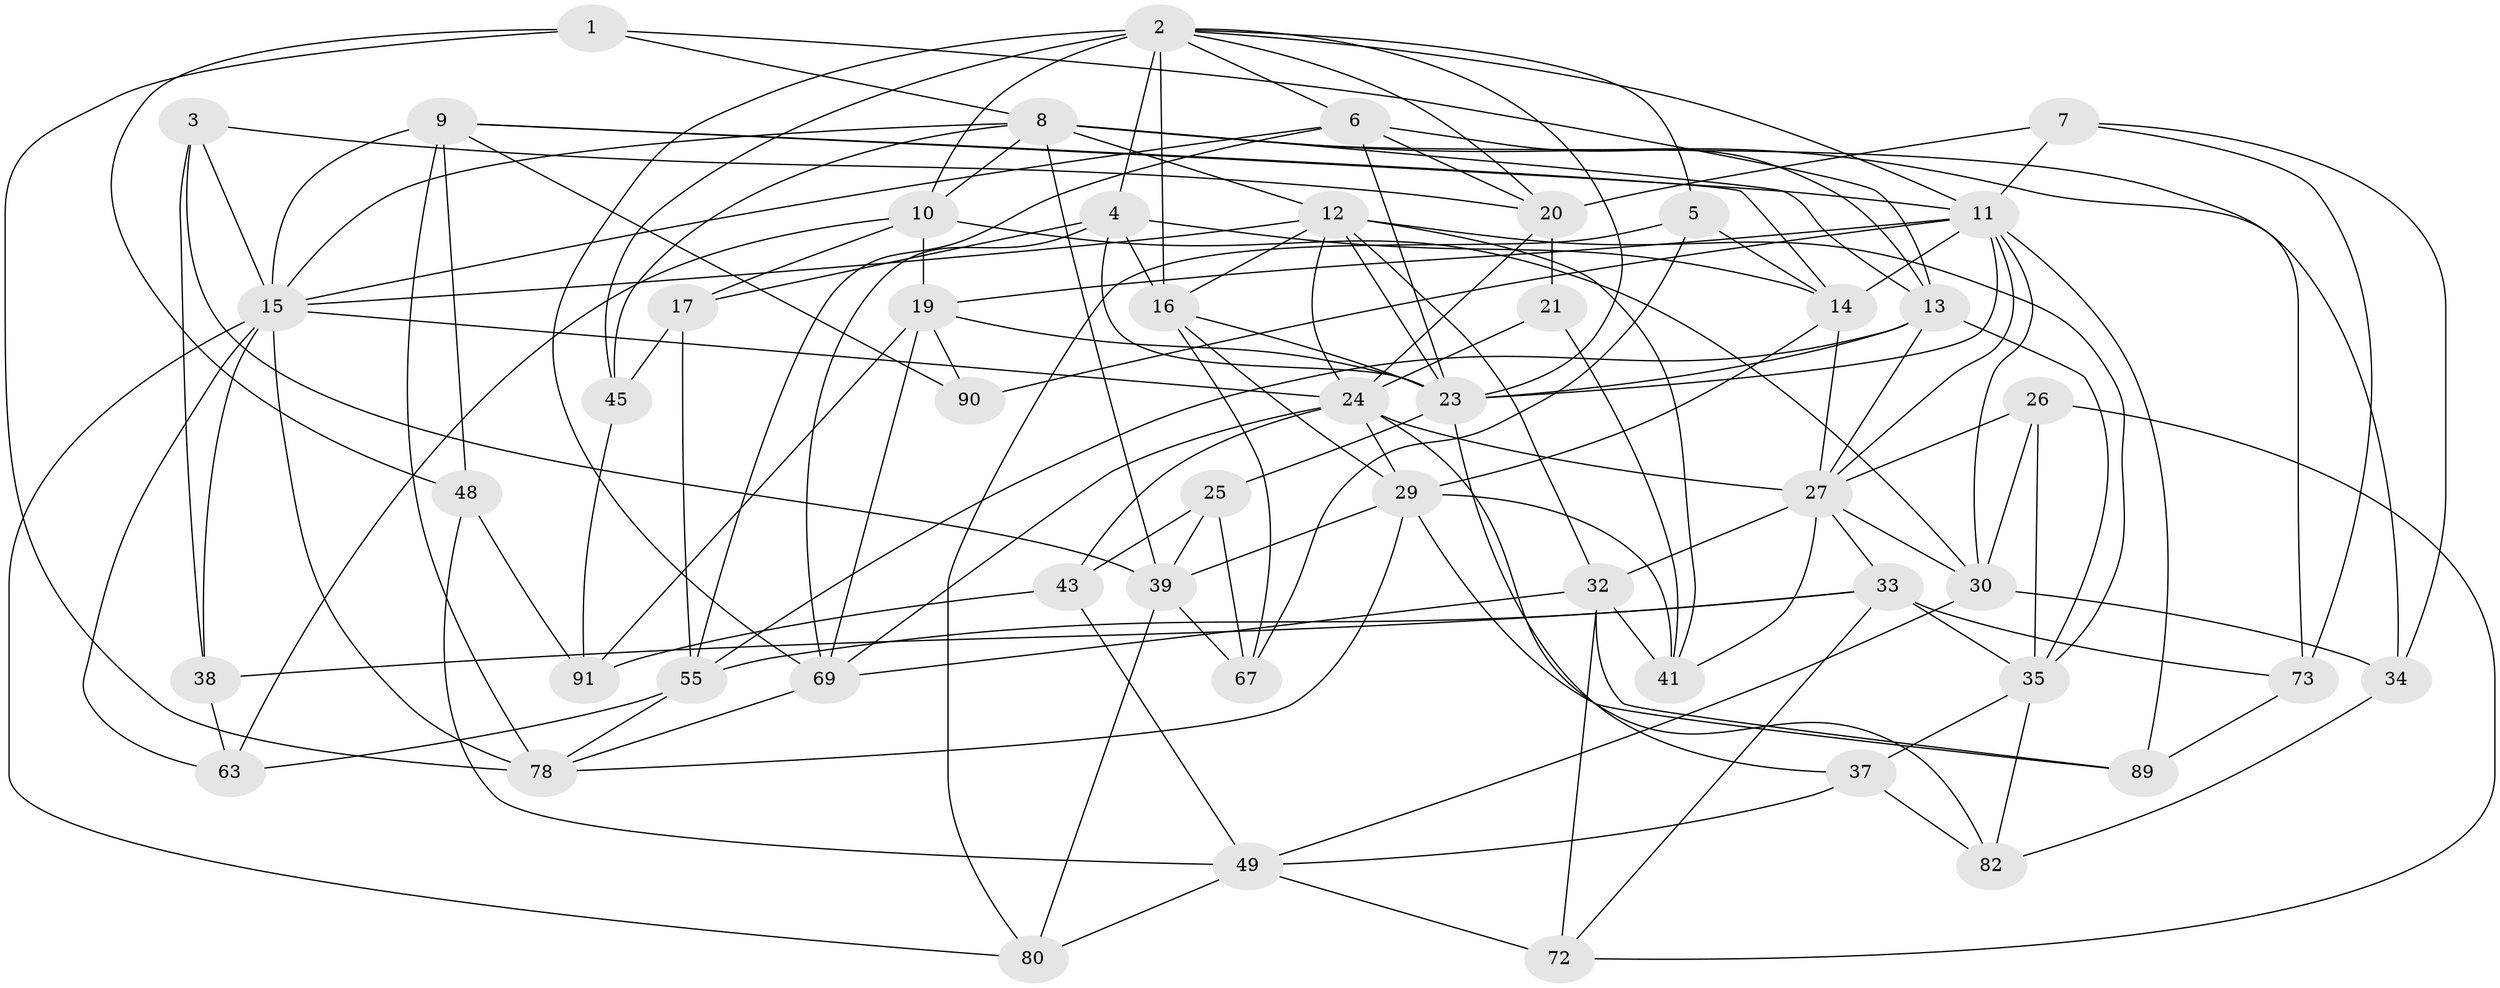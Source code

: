 // original degree distribution, {4: 1.0}
// Generated by graph-tools (version 1.1) at 2025/54/03/05/25 16:54:48]
// undirected, 51 vertices, 143 edges
graph export_dot {
graph [start="1"]
  node [color=gray90,style=filled];
  1;
  2 [super="+50+75"];
  3;
  4 [super="+102"];
  5;
  6 [super="+59"];
  7;
  8 [super="+44+36"];
  9 [super="+100"];
  10 [super="+46"];
  11 [super="+62+98+60"];
  12 [super="+54"];
  13 [super="+18+88"];
  14 [super="+76"];
  15 [super="+77+79+57"];
  16 [super="+66"];
  17;
  19 [super="+31"];
  20 [super="+22"];
  21;
  23 [super="+47+28"];
  24 [super="+86+71"];
  25;
  26;
  27 [super="+40+87"];
  29 [super="+74"];
  30 [super="+51"];
  32 [super="+42"];
  33 [super="+53"];
  34;
  35 [super="+96"];
  37;
  38;
  39 [super="+52"];
  41 [super="+61"];
  43;
  45 [super="+56"];
  48;
  49 [super="+65"];
  55 [super="+94"];
  63;
  67;
  69 [super="+99"];
  72;
  73;
  78 [super="+85"];
  80;
  82;
  89;
  90;
  91;
  1 -- 48;
  1 -- 8;
  1 -- 78;
  1 -- 13;
  2 -- 23;
  2 -- 16;
  2 -- 4;
  2 -- 6;
  2 -- 10;
  2 -- 11;
  2 -- 45 [weight=3];
  2 -- 20;
  2 -- 5;
  2 -- 69;
  3 -- 38;
  3 -- 39;
  3 -- 15;
  3 -- 20;
  4 -- 69;
  4 -- 16;
  4 -- 17;
  4 -- 23;
  4 -- 14;
  5 -- 67;
  5 -- 14;
  5 -- 80;
  6 -- 23;
  6 -- 55;
  6 -- 20;
  6 -- 13;
  6 -- 15;
  7 -- 73;
  7 -- 11;
  7 -- 34;
  7 -- 20;
  8 -- 10;
  8 -- 34;
  8 -- 12;
  8 -- 13 [weight=2];
  8 -- 39;
  8 -- 73;
  8 -- 15;
  8 -- 45;
  9 -- 78;
  9 -- 15;
  9 -- 48;
  9 -- 90;
  9 -- 14;
  9 -- 11;
  10 -- 17;
  10 -- 63;
  10 -- 30;
  10 -- 19;
  11 -- 90 [weight=2];
  11 -- 27;
  11 -- 30;
  11 -- 89;
  11 -- 23;
  11 -- 14 [weight=2];
  11 -- 19;
  12 -- 32;
  12 -- 24;
  12 -- 15;
  12 -- 16;
  12 -- 35;
  12 -- 41;
  12 -- 23;
  13 -- 27;
  13 -- 55;
  13 -- 35;
  13 -- 23;
  14 -- 29 [weight=2];
  14 -- 27;
  15 -- 38;
  15 -- 80;
  15 -- 78;
  15 -- 24;
  15 -- 63;
  16 -- 67;
  16 -- 29;
  16 -- 23;
  17 -- 55;
  17 -- 45;
  19 -- 91;
  19 -- 23;
  19 -- 90;
  19 -- 69;
  20 -- 21;
  20 -- 24;
  21 -- 41;
  21 -- 24 [weight=2];
  23 -- 37;
  23 -- 25;
  24 -- 82;
  24 -- 29;
  24 -- 27;
  24 -- 43;
  24 -- 69;
  25 -- 67;
  25 -- 43;
  25 -- 39;
  26 -- 35;
  26 -- 72;
  26 -- 27;
  26 -- 30;
  27 -- 32;
  27 -- 41 [weight=2];
  27 -- 30;
  27 -- 33;
  29 -- 41;
  29 -- 78;
  29 -- 39;
  29 -- 89;
  30 -- 34;
  30 -- 49;
  32 -- 72;
  32 -- 41;
  32 -- 69;
  32 -- 89;
  33 -- 72;
  33 -- 38;
  33 -- 73;
  33 -- 55;
  33 -- 35;
  34 -- 82;
  35 -- 82;
  35 -- 37;
  37 -- 82;
  37 -- 49;
  38 -- 63;
  39 -- 80;
  39 -- 67;
  43 -- 91;
  43 -- 49;
  45 -- 91;
  48 -- 91;
  48 -- 49;
  49 -- 72;
  49 -- 80;
  55 -- 63;
  55 -- 78;
  69 -- 78;
  73 -- 89;
}
